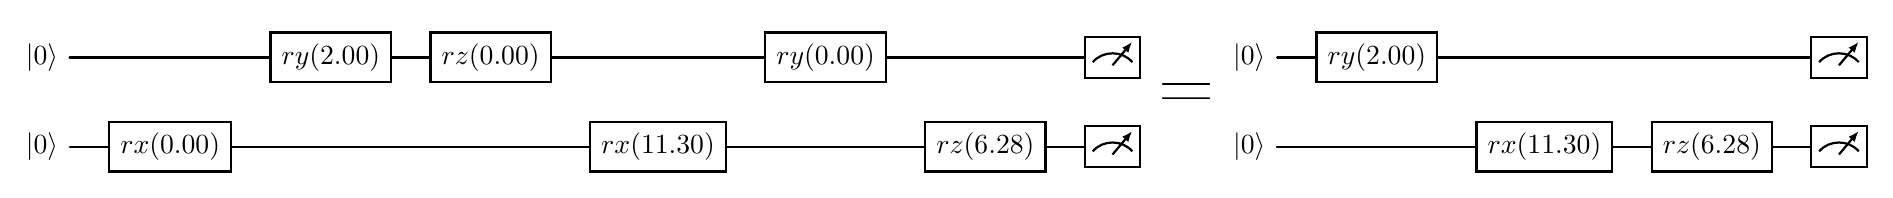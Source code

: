 \documentclass[border=6pt]{standalone}
\usepackage[utf8]{inputenc}
\usepackage[T1]{fontenc}
\usepackage{tikz}
\usetikzlibrary{quantikz2}
\begin{document}\begin{quantikz}
	\lstick{\ket{0}}	&	\qw	&	\gate{ry(2.00)}	&	\gate{rz(0.00)}	&	\qw	&	\gate{ry(0.00)}	&	\qw	&	\meter{}\\
	\lstick{\ket{0}}	&	\gate{rx(0.00)}	&	\qw	&	\qw	&	\gate{rx(11.30)}	&	\qw	&	\gate{rz(6.28)}	&	\meter{}
\end{quantikz}
{\Huge{\textbf{=}}}
\begin{quantikz}
	\lstick{\ket{0}}	&	\gate{ry(2.00)}	&	\qw	&	\qw	&	\meter{}\\
	\lstick{\ket{0}}	&	\qw	&	\gate{rx(11.30)}	&	\gate{rz(6.28)}	&	\meter{}
\end{quantikz}
\end{document}
